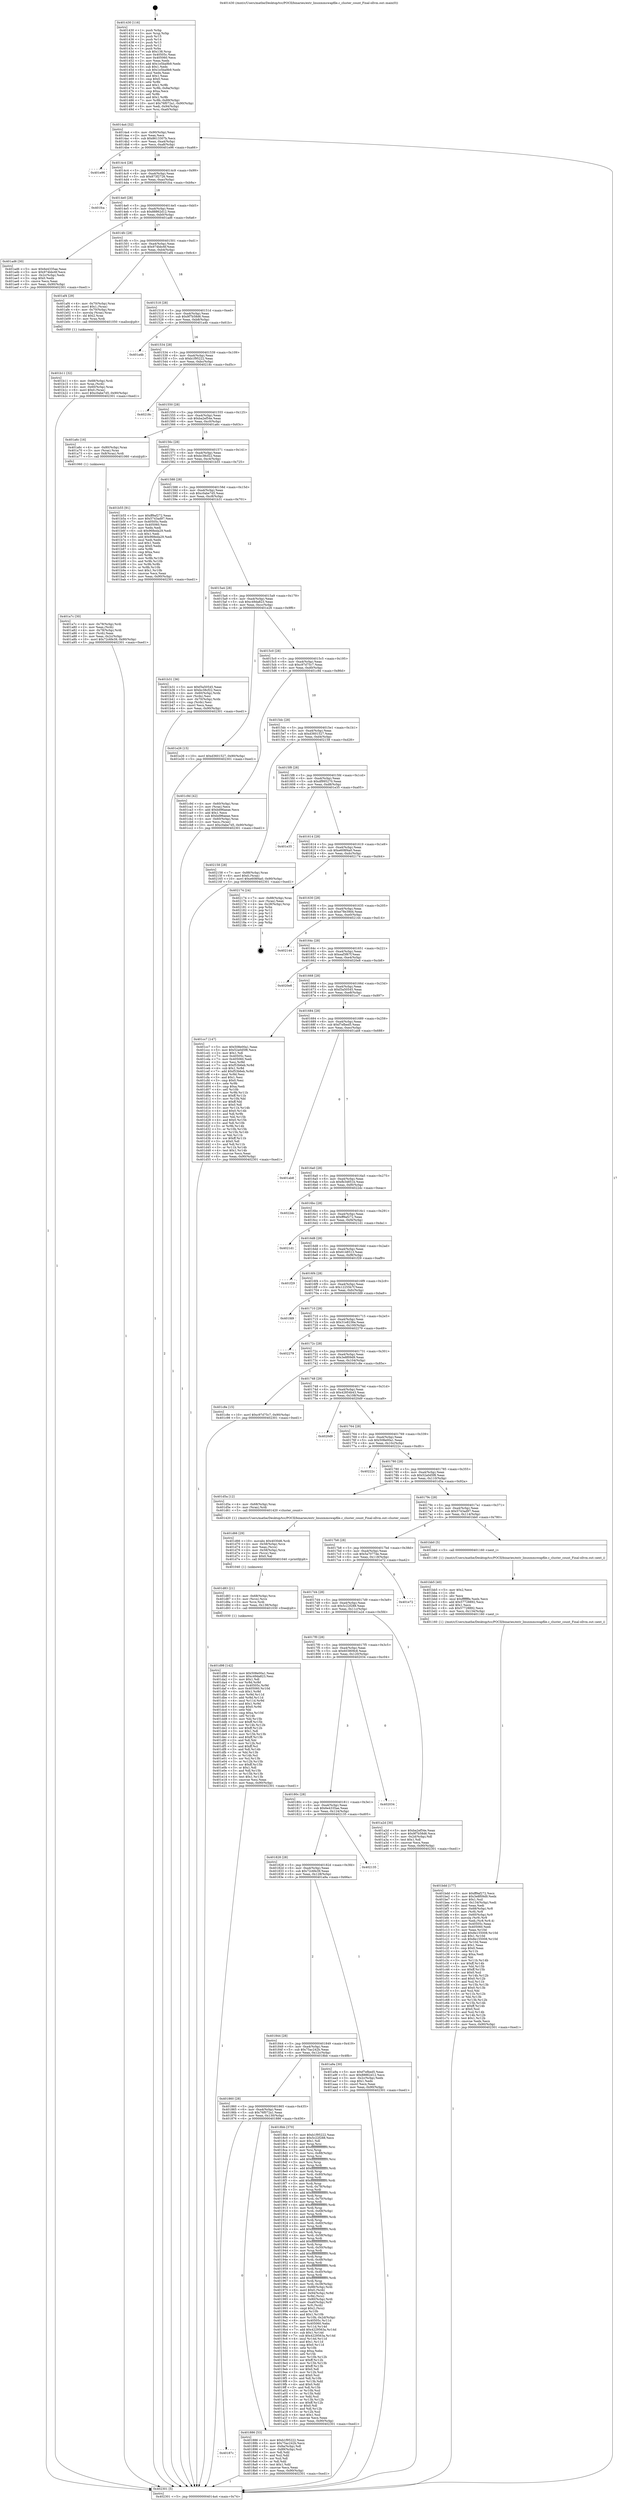 digraph "0x401430" {
  label = "0x401430 (/mnt/c/Users/mathe/Desktop/tcc/POCII/binaries/extr_linuxmmswapfile.c_cluster_count_Final-ollvm.out::main(0))"
  labelloc = "t"
  node[shape=record]

  Entry [label="",width=0.3,height=0.3,shape=circle,fillcolor=black,style=filled]
  "0x4014a4" [label="{
     0x4014a4 [32]\l
     | [instrs]\l
     &nbsp;&nbsp;0x4014a4 \<+6\>: mov -0x90(%rbp),%eax\l
     &nbsp;&nbsp;0x4014aa \<+2\>: mov %eax,%ecx\l
     &nbsp;&nbsp;0x4014ac \<+6\>: sub $0x8613307b,%ecx\l
     &nbsp;&nbsp;0x4014b2 \<+6\>: mov %eax,-0xa4(%rbp)\l
     &nbsp;&nbsp;0x4014b8 \<+6\>: mov %ecx,-0xa8(%rbp)\l
     &nbsp;&nbsp;0x4014be \<+6\>: je 0000000000401e96 \<main+0xa66\>\l
  }"]
  "0x401e96" [label="{
     0x401e96\l
  }", style=dashed]
  "0x4014c4" [label="{
     0x4014c4 [28]\l
     | [instrs]\l
     &nbsp;&nbsp;0x4014c4 \<+5\>: jmp 00000000004014c9 \<main+0x99\>\l
     &nbsp;&nbsp;0x4014c9 \<+6\>: mov -0xa4(%rbp),%eax\l
     &nbsp;&nbsp;0x4014cf \<+5\>: sub $0x873f2726,%eax\l
     &nbsp;&nbsp;0x4014d4 \<+6\>: mov %eax,-0xac(%rbp)\l
     &nbsp;&nbsp;0x4014da \<+6\>: je 0000000000401fca \<main+0xb9a\>\l
  }"]
  Exit [label="",width=0.3,height=0.3,shape=circle,fillcolor=black,style=filled,peripheries=2]
  "0x401fca" [label="{
     0x401fca\l
  }", style=dashed]
  "0x4014e0" [label="{
     0x4014e0 [28]\l
     | [instrs]\l
     &nbsp;&nbsp;0x4014e0 \<+5\>: jmp 00000000004014e5 \<main+0xb5\>\l
     &nbsp;&nbsp;0x4014e5 \<+6\>: mov -0xa4(%rbp),%eax\l
     &nbsp;&nbsp;0x4014eb \<+5\>: sub $0x88862d12,%eax\l
     &nbsp;&nbsp;0x4014f0 \<+6\>: mov %eax,-0xb0(%rbp)\l
     &nbsp;&nbsp;0x4014f6 \<+6\>: je 0000000000401ad6 \<main+0x6a6\>\l
  }"]
  "0x401d98" [label="{
     0x401d98 [142]\l
     | [instrs]\l
     &nbsp;&nbsp;0x401d98 \<+5\>: mov $0x508e00a1,%eax\l
     &nbsp;&nbsp;0x401d9d \<+5\>: mov $0xc49da823,%esi\l
     &nbsp;&nbsp;0x401da2 \<+2\>: mov $0x1,%dl\l
     &nbsp;&nbsp;0x401da4 \<+3\>: xor %r8d,%r8d\l
     &nbsp;&nbsp;0x401da7 \<+8\>: mov 0x40505c,%r9d\l
     &nbsp;&nbsp;0x401daf \<+8\>: mov 0x405060,%r10d\l
     &nbsp;&nbsp;0x401db7 \<+4\>: sub $0x1,%r8d\l
     &nbsp;&nbsp;0x401dbb \<+3\>: mov %r9d,%r11d\l
     &nbsp;&nbsp;0x401dbe \<+3\>: add %r8d,%r11d\l
     &nbsp;&nbsp;0x401dc1 \<+4\>: imul %r11d,%r9d\l
     &nbsp;&nbsp;0x401dc5 \<+4\>: and $0x1,%r9d\l
     &nbsp;&nbsp;0x401dc9 \<+4\>: cmp $0x0,%r9d\l
     &nbsp;&nbsp;0x401dcd \<+3\>: sete %bl\l
     &nbsp;&nbsp;0x401dd0 \<+4\>: cmp $0xa,%r10d\l
     &nbsp;&nbsp;0x401dd4 \<+4\>: setl %r14b\l
     &nbsp;&nbsp;0x401dd8 \<+3\>: mov %bl,%r15b\l
     &nbsp;&nbsp;0x401ddb \<+4\>: xor $0xff,%r15b\l
     &nbsp;&nbsp;0x401ddf \<+3\>: mov %r14b,%r12b\l
     &nbsp;&nbsp;0x401de2 \<+4\>: xor $0xff,%r12b\l
     &nbsp;&nbsp;0x401de6 \<+3\>: xor $0x1,%dl\l
     &nbsp;&nbsp;0x401de9 \<+3\>: mov %r15b,%r13b\l
     &nbsp;&nbsp;0x401dec \<+4\>: and $0xff,%r13b\l
     &nbsp;&nbsp;0x401df0 \<+2\>: and %dl,%bl\l
     &nbsp;&nbsp;0x401df2 \<+3\>: mov %r12b,%cl\l
     &nbsp;&nbsp;0x401df5 \<+3\>: and $0xff,%cl\l
     &nbsp;&nbsp;0x401df8 \<+3\>: and %dl,%r14b\l
     &nbsp;&nbsp;0x401dfb \<+3\>: or %bl,%r13b\l
     &nbsp;&nbsp;0x401dfe \<+3\>: or %r14b,%cl\l
     &nbsp;&nbsp;0x401e01 \<+3\>: xor %cl,%r13b\l
     &nbsp;&nbsp;0x401e04 \<+3\>: or %r12b,%r15b\l
     &nbsp;&nbsp;0x401e07 \<+4\>: xor $0xff,%r15b\l
     &nbsp;&nbsp;0x401e0b \<+3\>: or $0x1,%dl\l
     &nbsp;&nbsp;0x401e0e \<+3\>: and %dl,%r15b\l
     &nbsp;&nbsp;0x401e11 \<+3\>: or %r15b,%r13b\l
     &nbsp;&nbsp;0x401e14 \<+4\>: test $0x1,%r13b\l
     &nbsp;&nbsp;0x401e18 \<+3\>: cmovne %esi,%eax\l
     &nbsp;&nbsp;0x401e1b \<+6\>: mov %eax,-0x90(%rbp)\l
     &nbsp;&nbsp;0x401e21 \<+5\>: jmp 0000000000402301 \<main+0xed1\>\l
  }"]
  "0x401ad6" [label="{
     0x401ad6 [30]\l
     | [instrs]\l
     &nbsp;&nbsp;0x401ad6 \<+5\>: mov $0x6e4335ae,%eax\l
     &nbsp;&nbsp;0x401adb \<+5\>: mov $0x974bbc6f,%ecx\l
     &nbsp;&nbsp;0x401ae0 \<+3\>: mov -0x2c(%rbp),%edx\l
     &nbsp;&nbsp;0x401ae3 \<+3\>: cmp $0x0,%edx\l
     &nbsp;&nbsp;0x401ae6 \<+3\>: cmove %ecx,%eax\l
     &nbsp;&nbsp;0x401ae9 \<+6\>: mov %eax,-0x90(%rbp)\l
     &nbsp;&nbsp;0x401aef \<+5\>: jmp 0000000000402301 \<main+0xed1\>\l
  }"]
  "0x4014fc" [label="{
     0x4014fc [28]\l
     | [instrs]\l
     &nbsp;&nbsp;0x4014fc \<+5\>: jmp 0000000000401501 \<main+0xd1\>\l
     &nbsp;&nbsp;0x401501 \<+6\>: mov -0xa4(%rbp),%eax\l
     &nbsp;&nbsp;0x401507 \<+5\>: sub $0x974bbc6f,%eax\l
     &nbsp;&nbsp;0x40150c \<+6\>: mov %eax,-0xb4(%rbp)\l
     &nbsp;&nbsp;0x401512 \<+6\>: je 0000000000401af4 \<main+0x6c4\>\l
  }"]
  "0x401d83" [label="{
     0x401d83 [21]\l
     | [instrs]\l
     &nbsp;&nbsp;0x401d83 \<+4\>: mov -0x68(%rbp),%rcx\l
     &nbsp;&nbsp;0x401d87 \<+3\>: mov (%rcx),%rcx\l
     &nbsp;&nbsp;0x401d8a \<+3\>: mov %rcx,%rdi\l
     &nbsp;&nbsp;0x401d8d \<+6\>: mov %eax,-0x138(%rbp)\l
     &nbsp;&nbsp;0x401d93 \<+5\>: call 0000000000401030 \<free@plt\>\l
     | [calls]\l
     &nbsp;&nbsp;0x401030 \{1\} (unknown)\l
  }"]
  "0x401af4" [label="{
     0x401af4 [29]\l
     | [instrs]\l
     &nbsp;&nbsp;0x401af4 \<+4\>: mov -0x70(%rbp),%rax\l
     &nbsp;&nbsp;0x401af8 \<+6\>: movl $0x1,(%rax)\l
     &nbsp;&nbsp;0x401afe \<+4\>: mov -0x70(%rbp),%rax\l
     &nbsp;&nbsp;0x401b02 \<+3\>: movslq (%rax),%rax\l
     &nbsp;&nbsp;0x401b05 \<+4\>: shl $0x2,%rax\l
     &nbsp;&nbsp;0x401b09 \<+3\>: mov %rax,%rdi\l
     &nbsp;&nbsp;0x401b0c \<+5\>: call 0000000000401050 \<malloc@plt\>\l
     | [calls]\l
     &nbsp;&nbsp;0x401050 \{1\} (unknown)\l
  }"]
  "0x401518" [label="{
     0x401518 [28]\l
     | [instrs]\l
     &nbsp;&nbsp;0x401518 \<+5\>: jmp 000000000040151d \<main+0xed\>\l
     &nbsp;&nbsp;0x40151d \<+6\>: mov -0xa4(%rbp),%eax\l
     &nbsp;&nbsp;0x401523 \<+5\>: sub $0x9f7b58d6,%eax\l
     &nbsp;&nbsp;0x401528 \<+6\>: mov %eax,-0xb8(%rbp)\l
     &nbsp;&nbsp;0x40152e \<+6\>: je 0000000000401a4b \<main+0x61b\>\l
  }"]
  "0x401d66" [label="{
     0x401d66 [29]\l
     | [instrs]\l
     &nbsp;&nbsp;0x401d66 \<+10\>: movabs $0x4030d6,%rdi\l
     &nbsp;&nbsp;0x401d70 \<+4\>: mov -0x58(%rbp),%rcx\l
     &nbsp;&nbsp;0x401d74 \<+2\>: mov %eax,(%rcx)\l
     &nbsp;&nbsp;0x401d76 \<+4\>: mov -0x58(%rbp),%rcx\l
     &nbsp;&nbsp;0x401d7a \<+2\>: mov (%rcx),%esi\l
     &nbsp;&nbsp;0x401d7c \<+2\>: mov $0x0,%al\l
     &nbsp;&nbsp;0x401d7e \<+5\>: call 0000000000401040 \<printf@plt\>\l
     | [calls]\l
     &nbsp;&nbsp;0x401040 \{1\} (unknown)\l
  }"]
  "0x401a4b" [label="{
     0x401a4b\l
  }", style=dashed]
  "0x401534" [label="{
     0x401534 [28]\l
     | [instrs]\l
     &nbsp;&nbsp;0x401534 \<+5\>: jmp 0000000000401539 \<main+0x109\>\l
     &nbsp;&nbsp;0x401539 \<+6\>: mov -0xa4(%rbp),%eax\l
     &nbsp;&nbsp;0x40153f \<+5\>: sub $0xb1f95222,%eax\l
     &nbsp;&nbsp;0x401544 \<+6\>: mov %eax,-0xbc(%rbp)\l
     &nbsp;&nbsp;0x40154a \<+6\>: je 000000000040218c \<main+0xd5c\>\l
  }"]
  "0x401bdd" [label="{
     0x401bdd [177]\l
     | [instrs]\l
     &nbsp;&nbsp;0x401bdd \<+5\>: mov $0xff9af272,%ecx\l
     &nbsp;&nbsp;0x401be2 \<+5\>: mov $0x3e8f09d9,%edx\l
     &nbsp;&nbsp;0x401be7 \<+3\>: mov $0x1,%sil\l
     &nbsp;&nbsp;0x401bea \<+6\>: mov -0x134(%rbp),%edi\l
     &nbsp;&nbsp;0x401bf0 \<+3\>: imul %eax,%edi\l
     &nbsp;&nbsp;0x401bf3 \<+4\>: mov -0x68(%rbp),%r8\l
     &nbsp;&nbsp;0x401bf7 \<+3\>: mov (%r8),%r8\l
     &nbsp;&nbsp;0x401bfa \<+4\>: mov -0x60(%rbp),%r9\l
     &nbsp;&nbsp;0x401bfe \<+3\>: movslq (%r9),%r9\l
     &nbsp;&nbsp;0x401c01 \<+4\>: mov %edi,(%r8,%r9,4)\l
     &nbsp;&nbsp;0x401c05 \<+7\>: mov 0x40505c,%eax\l
     &nbsp;&nbsp;0x401c0c \<+7\>: mov 0x405060,%edi\l
     &nbsp;&nbsp;0x401c13 \<+3\>: mov %eax,%r10d\l
     &nbsp;&nbsp;0x401c16 \<+7\>: add $0x8e155008,%r10d\l
     &nbsp;&nbsp;0x401c1d \<+4\>: sub $0x1,%r10d\l
     &nbsp;&nbsp;0x401c21 \<+7\>: sub $0x8e155008,%r10d\l
     &nbsp;&nbsp;0x401c28 \<+4\>: imul %r10d,%eax\l
     &nbsp;&nbsp;0x401c2c \<+3\>: and $0x1,%eax\l
     &nbsp;&nbsp;0x401c2f \<+3\>: cmp $0x0,%eax\l
     &nbsp;&nbsp;0x401c32 \<+4\>: sete %r11b\l
     &nbsp;&nbsp;0x401c36 \<+3\>: cmp $0xa,%edi\l
     &nbsp;&nbsp;0x401c39 \<+3\>: setl %bl\l
     &nbsp;&nbsp;0x401c3c \<+3\>: mov %r11b,%r14b\l
     &nbsp;&nbsp;0x401c3f \<+4\>: xor $0xff,%r14b\l
     &nbsp;&nbsp;0x401c43 \<+3\>: mov %bl,%r15b\l
     &nbsp;&nbsp;0x401c46 \<+4\>: xor $0xff,%r15b\l
     &nbsp;&nbsp;0x401c4a \<+4\>: xor $0x0,%sil\l
     &nbsp;&nbsp;0x401c4e \<+3\>: mov %r14b,%r12b\l
     &nbsp;&nbsp;0x401c51 \<+4\>: and $0x0,%r12b\l
     &nbsp;&nbsp;0x401c55 \<+3\>: and %sil,%r11b\l
     &nbsp;&nbsp;0x401c58 \<+3\>: mov %r15b,%r13b\l
     &nbsp;&nbsp;0x401c5b \<+4\>: and $0x0,%r13b\l
     &nbsp;&nbsp;0x401c5f \<+3\>: and %sil,%bl\l
     &nbsp;&nbsp;0x401c62 \<+3\>: or %r11b,%r12b\l
     &nbsp;&nbsp;0x401c65 \<+3\>: or %bl,%r13b\l
     &nbsp;&nbsp;0x401c68 \<+3\>: xor %r13b,%r12b\l
     &nbsp;&nbsp;0x401c6b \<+3\>: or %r15b,%r14b\l
     &nbsp;&nbsp;0x401c6e \<+4\>: xor $0xff,%r14b\l
     &nbsp;&nbsp;0x401c72 \<+4\>: or $0x0,%sil\l
     &nbsp;&nbsp;0x401c76 \<+3\>: and %sil,%r14b\l
     &nbsp;&nbsp;0x401c79 \<+3\>: or %r14b,%r12b\l
     &nbsp;&nbsp;0x401c7c \<+4\>: test $0x1,%r12b\l
     &nbsp;&nbsp;0x401c80 \<+3\>: cmovne %edx,%ecx\l
     &nbsp;&nbsp;0x401c83 \<+6\>: mov %ecx,-0x90(%rbp)\l
     &nbsp;&nbsp;0x401c89 \<+5\>: jmp 0000000000402301 \<main+0xed1\>\l
  }"]
  "0x40218c" [label="{
     0x40218c\l
  }", style=dashed]
  "0x401550" [label="{
     0x401550 [28]\l
     | [instrs]\l
     &nbsp;&nbsp;0x401550 \<+5\>: jmp 0000000000401555 \<main+0x125\>\l
     &nbsp;&nbsp;0x401555 \<+6\>: mov -0xa4(%rbp),%eax\l
     &nbsp;&nbsp;0x40155b \<+5\>: sub $0xba2ef54e,%eax\l
     &nbsp;&nbsp;0x401560 \<+6\>: mov %eax,-0xc0(%rbp)\l
     &nbsp;&nbsp;0x401566 \<+6\>: je 0000000000401a6c \<main+0x63c\>\l
  }"]
  "0x401bb5" [label="{
     0x401bb5 [40]\l
     | [instrs]\l
     &nbsp;&nbsp;0x401bb5 \<+5\>: mov $0x2,%ecx\l
     &nbsp;&nbsp;0x401bba \<+1\>: cltd\l
     &nbsp;&nbsp;0x401bbb \<+2\>: idiv %ecx\l
     &nbsp;&nbsp;0x401bbd \<+6\>: imul $0xfffffffe,%edx,%ecx\l
     &nbsp;&nbsp;0x401bc3 \<+6\>: add $0x57728892,%ecx\l
     &nbsp;&nbsp;0x401bc9 \<+3\>: add $0x1,%ecx\l
     &nbsp;&nbsp;0x401bcc \<+6\>: sub $0x57728892,%ecx\l
     &nbsp;&nbsp;0x401bd2 \<+6\>: mov %ecx,-0x134(%rbp)\l
     &nbsp;&nbsp;0x401bd8 \<+5\>: call 0000000000401160 \<next_i\>\l
     | [calls]\l
     &nbsp;&nbsp;0x401160 \{1\} (/mnt/c/Users/mathe/Desktop/tcc/POCII/binaries/extr_linuxmmswapfile.c_cluster_count_Final-ollvm.out::next_i)\l
  }"]
  "0x401a6c" [label="{
     0x401a6c [16]\l
     | [instrs]\l
     &nbsp;&nbsp;0x401a6c \<+4\>: mov -0x80(%rbp),%rax\l
     &nbsp;&nbsp;0x401a70 \<+3\>: mov (%rax),%rax\l
     &nbsp;&nbsp;0x401a73 \<+4\>: mov 0x8(%rax),%rdi\l
     &nbsp;&nbsp;0x401a77 \<+5\>: call 0000000000401060 \<atoi@plt\>\l
     | [calls]\l
     &nbsp;&nbsp;0x401060 \{1\} (unknown)\l
  }"]
  "0x40156c" [label="{
     0x40156c [28]\l
     | [instrs]\l
     &nbsp;&nbsp;0x40156c \<+5\>: jmp 0000000000401571 \<main+0x141\>\l
     &nbsp;&nbsp;0x401571 \<+6\>: mov -0xa4(%rbp),%eax\l
     &nbsp;&nbsp;0x401577 \<+5\>: sub $0xbc38cf22,%eax\l
     &nbsp;&nbsp;0x40157c \<+6\>: mov %eax,-0xc4(%rbp)\l
     &nbsp;&nbsp;0x401582 \<+6\>: je 0000000000401b55 \<main+0x725\>\l
  }"]
  "0x401b11" [label="{
     0x401b11 [32]\l
     | [instrs]\l
     &nbsp;&nbsp;0x401b11 \<+4\>: mov -0x68(%rbp),%rdi\l
     &nbsp;&nbsp;0x401b15 \<+3\>: mov %rax,(%rdi)\l
     &nbsp;&nbsp;0x401b18 \<+4\>: mov -0x60(%rbp),%rax\l
     &nbsp;&nbsp;0x401b1c \<+6\>: movl $0x0,(%rax)\l
     &nbsp;&nbsp;0x401b22 \<+10\>: movl $0xc0abe7d5,-0x90(%rbp)\l
     &nbsp;&nbsp;0x401b2c \<+5\>: jmp 0000000000402301 \<main+0xed1\>\l
  }"]
  "0x401b55" [label="{
     0x401b55 [91]\l
     | [instrs]\l
     &nbsp;&nbsp;0x401b55 \<+5\>: mov $0xff9af272,%eax\l
     &nbsp;&nbsp;0x401b5a \<+5\>: mov $0x5743ad97,%ecx\l
     &nbsp;&nbsp;0x401b5f \<+7\>: mov 0x40505c,%edx\l
     &nbsp;&nbsp;0x401b66 \<+7\>: mov 0x405060,%esi\l
     &nbsp;&nbsp;0x401b6d \<+2\>: mov %edx,%edi\l
     &nbsp;&nbsp;0x401b6f \<+6\>: sub $0x968eda29,%edi\l
     &nbsp;&nbsp;0x401b75 \<+3\>: sub $0x1,%edi\l
     &nbsp;&nbsp;0x401b78 \<+6\>: add $0x968eda29,%edi\l
     &nbsp;&nbsp;0x401b7e \<+3\>: imul %edi,%edx\l
     &nbsp;&nbsp;0x401b81 \<+3\>: and $0x1,%edx\l
     &nbsp;&nbsp;0x401b84 \<+3\>: cmp $0x0,%edx\l
     &nbsp;&nbsp;0x401b87 \<+4\>: sete %r8b\l
     &nbsp;&nbsp;0x401b8b \<+3\>: cmp $0xa,%esi\l
     &nbsp;&nbsp;0x401b8e \<+4\>: setl %r9b\l
     &nbsp;&nbsp;0x401b92 \<+3\>: mov %r8b,%r10b\l
     &nbsp;&nbsp;0x401b95 \<+3\>: and %r9b,%r10b\l
     &nbsp;&nbsp;0x401b98 \<+3\>: xor %r9b,%r8b\l
     &nbsp;&nbsp;0x401b9b \<+3\>: or %r8b,%r10b\l
     &nbsp;&nbsp;0x401b9e \<+4\>: test $0x1,%r10b\l
     &nbsp;&nbsp;0x401ba2 \<+3\>: cmovne %ecx,%eax\l
     &nbsp;&nbsp;0x401ba5 \<+6\>: mov %eax,-0x90(%rbp)\l
     &nbsp;&nbsp;0x401bab \<+5\>: jmp 0000000000402301 \<main+0xed1\>\l
  }"]
  "0x401588" [label="{
     0x401588 [28]\l
     | [instrs]\l
     &nbsp;&nbsp;0x401588 \<+5\>: jmp 000000000040158d \<main+0x15d\>\l
     &nbsp;&nbsp;0x40158d \<+6\>: mov -0xa4(%rbp),%eax\l
     &nbsp;&nbsp;0x401593 \<+5\>: sub $0xc0abe7d5,%eax\l
     &nbsp;&nbsp;0x401598 \<+6\>: mov %eax,-0xc8(%rbp)\l
     &nbsp;&nbsp;0x40159e \<+6\>: je 0000000000401b31 \<main+0x701\>\l
  }"]
  "0x401a7c" [label="{
     0x401a7c [30]\l
     | [instrs]\l
     &nbsp;&nbsp;0x401a7c \<+4\>: mov -0x78(%rbp),%rdi\l
     &nbsp;&nbsp;0x401a80 \<+2\>: mov %eax,(%rdi)\l
     &nbsp;&nbsp;0x401a82 \<+4\>: mov -0x78(%rbp),%rdi\l
     &nbsp;&nbsp;0x401a86 \<+2\>: mov (%rdi),%eax\l
     &nbsp;&nbsp;0x401a88 \<+3\>: mov %eax,-0x2c(%rbp)\l
     &nbsp;&nbsp;0x401a8b \<+10\>: movl $0x72c6fe39,-0x90(%rbp)\l
     &nbsp;&nbsp;0x401a95 \<+5\>: jmp 0000000000402301 \<main+0xed1\>\l
  }"]
  "0x401b31" [label="{
     0x401b31 [36]\l
     | [instrs]\l
     &nbsp;&nbsp;0x401b31 \<+5\>: mov $0xf3a50545,%eax\l
     &nbsp;&nbsp;0x401b36 \<+5\>: mov $0xbc38cf22,%ecx\l
     &nbsp;&nbsp;0x401b3b \<+4\>: mov -0x60(%rbp),%rdx\l
     &nbsp;&nbsp;0x401b3f \<+2\>: mov (%rdx),%esi\l
     &nbsp;&nbsp;0x401b41 \<+4\>: mov -0x70(%rbp),%rdx\l
     &nbsp;&nbsp;0x401b45 \<+2\>: cmp (%rdx),%esi\l
     &nbsp;&nbsp;0x401b47 \<+3\>: cmovl %ecx,%eax\l
     &nbsp;&nbsp;0x401b4a \<+6\>: mov %eax,-0x90(%rbp)\l
     &nbsp;&nbsp;0x401b50 \<+5\>: jmp 0000000000402301 \<main+0xed1\>\l
  }"]
  "0x4015a4" [label="{
     0x4015a4 [28]\l
     | [instrs]\l
     &nbsp;&nbsp;0x4015a4 \<+5\>: jmp 00000000004015a9 \<main+0x179\>\l
     &nbsp;&nbsp;0x4015a9 \<+6\>: mov -0xa4(%rbp),%eax\l
     &nbsp;&nbsp;0x4015af \<+5\>: sub $0xc49da823,%eax\l
     &nbsp;&nbsp;0x4015b4 \<+6\>: mov %eax,-0xcc(%rbp)\l
     &nbsp;&nbsp;0x4015ba \<+6\>: je 0000000000401e26 \<main+0x9f6\>\l
  }"]
  "0x401430" [label="{
     0x401430 [116]\l
     | [instrs]\l
     &nbsp;&nbsp;0x401430 \<+1\>: push %rbp\l
     &nbsp;&nbsp;0x401431 \<+3\>: mov %rsp,%rbp\l
     &nbsp;&nbsp;0x401434 \<+2\>: push %r15\l
     &nbsp;&nbsp;0x401436 \<+2\>: push %r14\l
     &nbsp;&nbsp;0x401438 \<+2\>: push %r13\l
     &nbsp;&nbsp;0x40143a \<+2\>: push %r12\l
     &nbsp;&nbsp;0x40143c \<+1\>: push %rbx\l
     &nbsp;&nbsp;0x40143d \<+7\>: sub $0x138,%rsp\l
     &nbsp;&nbsp;0x401444 \<+7\>: mov 0x40505c,%eax\l
     &nbsp;&nbsp;0x40144b \<+7\>: mov 0x405060,%ecx\l
     &nbsp;&nbsp;0x401452 \<+2\>: mov %eax,%edx\l
     &nbsp;&nbsp;0x401454 \<+6\>: add $0x1e5ba9b9,%edx\l
     &nbsp;&nbsp;0x40145a \<+3\>: sub $0x1,%edx\l
     &nbsp;&nbsp;0x40145d \<+6\>: sub $0x1e5ba9b9,%edx\l
     &nbsp;&nbsp;0x401463 \<+3\>: imul %edx,%eax\l
     &nbsp;&nbsp;0x401466 \<+3\>: and $0x1,%eax\l
     &nbsp;&nbsp;0x401469 \<+3\>: cmp $0x0,%eax\l
     &nbsp;&nbsp;0x40146c \<+4\>: sete %r8b\l
     &nbsp;&nbsp;0x401470 \<+4\>: and $0x1,%r8b\l
     &nbsp;&nbsp;0x401474 \<+7\>: mov %r8b,-0x8a(%rbp)\l
     &nbsp;&nbsp;0x40147b \<+3\>: cmp $0xa,%ecx\l
     &nbsp;&nbsp;0x40147e \<+4\>: setl %r8b\l
     &nbsp;&nbsp;0x401482 \<+4\>: and $0x1,%r8b\l
     &nbsp;&nbsp;0x401486 \<+7\>: mov %r8b,-0x89(%rbp)\l
     &nbsp;&nbsp;0x40148d \<+10\>: movl $0x76f072a1,-0x90(%rbp)\l
     &nbsp;&nbsp;0x401497 \<+6\>: mov %edi,-0x94(%rbp)\l
     &nbsp;&nbsp;0x40149d \<+7\>: mov %rsi,-0xa0(%rbp)\l
  }"]
  "0x401e26" [label="{
     0x401e26 [15]\l
     | [instrs]\l
     &nbsp;&nbsp;0x401e26 \<+10\>: movl $0xd3601527,-0x90(%rbp)\l
     &nbsp;&nbsp;0x401e30 \<+5\>: jmp 0000000000402301 \<main+0xed1\>\l
  }"]
  "0x4015c0" [label="{
     0x4015c0 [28]\l
     | [instrs]\l
     &nbsp;&nbsp;0x4015c0 \<+5\>: jmp 00000000004015c5 \<main+0x195\>\l
     &nbsp;&nbsp;0x4015c5 \<+6\>: mov -0xa4(%rbp),%eax\l
     &nbsp;&nbsp;0x4015cb \<+5\>: sub $0xc97d75c7,%eax\l
     &nbsp;&nbsp;0x4015d0 \<+6\>: mov %eax,-0xd0(%rbp)\l
     &nbsp;&nbsp;0x4015d6 \<+6\>: je 0000000000401c9d \<main+0x86d\>\l
  }"]
  "0x402301" [label="{
     0x402301 [5]\l
     | [instrs]\l
     &nbsp;&nbsp;0x402301 \<+5\>: jmp 00000000004014a4 \<main+0x74\>\l
  }"]
  "0x401c9d" [label="{
     0x401c9d [42]\l
     | [instrs]\l
     &nbsp;&nbsp;0x401c9d \<+4\>: mov -0x60(%rbp),%rax\l
     &nbsp;&nbsp;0x401ca1 \<+2\>: mov (%rax),%ecx\l
     &nbsp;&nbsp;0x401ca3 \<+6\>: add $0xbd96aeae,%ecx\l
     &nbsp;&nbsp;0x401ca9 \<+3\>: add $0x1,%ecx\l
     &nbsp;&nbsp;0x401cac \<+6\>: sub $0xbd96aeae,%ecx\l
     &nbsp;&nbsp;0x401cb2 \<+4\>: mov -0x60(%rbp),%rax\l
     &nbsp;&nbsp;0x401cb6 \<+2\>: mov %ecx,(%rax)\l
     &nbsp;&nbsp;0x401cb8 \<+10\>: movl $0xc0abe7d5,-0x90(%rbp)\l
     &nbsp;&nbsp;0x401cc2 \<+5\>: jmp 0000000000402301 \<main+0xed1\>\l
  }"]
  "0x4015dc" [label="{
     0x4015dc [28]\l
     | [instrs]\l
     &nbsp;&nbsp;0x4015dc \<+5\>: jmp 00000000004015e1 \<main+0x1b1\>\l
     &nbsp;&nbsp;0x4015e1 \<+6\>: mov -0xa4(%rbp),%eax\l
     &nbsp;&nbsp;0x4015e7 \<+5\>: sub $0xd3601527,%eax\l
     &nbsp;&nbsp;0x4015ec \<+6\>: mov %eax,-0xd4(%rbp)\l
     &nbsp;&nbsp;0x4015f2 \<+6\>: je 0000000000402158 \<main+0xd28\>\l
  }"]
  "0x40187c" [label="{
     0x40187c\l
  }", style=dashed]
  "0x402158" [label="{
     0x402158 [28]\l
     | [instrs]\l
     &nbsp;&nbsp;0x402158 \<+7\>: mov -0x88(%rbp),%rax\l
     &nbsp;&nbsp;0x40215f \<+6\>: movl $0x0,(%rax)\l
     &nbsp;&nbsp;0x402165 \<+10\>: movl $0xe608f4a0,-0x90(%rbp)\l
     &nbsp;&nbsp;0x40216f \<+5\>: jmp 0000000000402301 \<main+0xed1\>\l
  }"]
  "0x4015f8" [label="{
     0x4015f8 [28]\l
     | [instrs]\l
     &nbsp;&nbsp;0x4015f8 \<+5\>: jmp 00000000004015fd \<main+0x1cd\>\l
     &nbsp;&nbsp;0x4015fd \<+6\>: mov -0xa4(%rbp),%eax\l
     &nbsp;&nbsp;0x401603 \<+5\>: sub $0xdf995270,%eax\l
     &nbsp;&nbsp;0x401608 \<+6\>: mov %eax,-0xd8(%rbp)\l
     &nbsp;&nbsp;0x40160e \<+6\>: je 0000000000401e35 \<main+0xa05\>\l
  }"]
  "0x401886" [label="{
     0x401886 [53]\l
     | [instrs]\l
     &nbsp;&nbsp;0x401886 \<+5\>: mov $0xb1f95222,%eax\l
     &nbsp;&nbsp;0x40188b \<+5\>: mov $0x75ac242b,%ecx\l
     &nbsp;&nbsp;0x401890 \<+6\>: mov -0x8a(%rbp),%dl\l
     &nbsp;&nbsp;0x401896 \<+7\>: mov -0x89(%rbp),%sil\l
     &nbsp;&nbsp;0x40189d \<+3\>: mov %dl,%dil\l
     &nbsp;&nbsp;0x4018a0 \<+3\>: and %sil,%dil\l
     &nbsp;&nbsp;0x4018a3 \<+3\>: xor %sil,%dl\l
     &nbsp;&nbsp;0x4018a6 \<+3\>: or %dl,%dil\l
     &nbsp;&nbsp;0x4018a9 \<+4\>: test $0x1,%dil\l
     &nbsp;&nbsp;0x4018ad \<+3\>: cmovne %ecx,%eax\l
     &nbsp;&nbsp;0x4018b0 \<+6\>: mov %eax,-0x90(%rbp)\l
     &nbsp;&nbsp;0x4018b6 \<+5\>: jmp 0000000000402301 \<main+0xed1\>\l
  }"]
  "0x401e35" [label="{
     0x401e35\l
  }", style=dashed]
  "0x401614" [label="{
     0x401614 [28]\l
     | [instrs]\l
     &nbsp;&nbsp;0x401614 \<+5\>: jmp 0000000000401619 \<main+0x1e9\>\l
     &nbsp;&nbsp;0x401619 \<+6\>: mov -0xa4(%rbp),%eax\l
     &nbsp;&nbsp;0x40161f \<+5\>: sub $0xe608f4a0,%eax\l
     &nbsp;&nbsp;0x401624 \<+6\>: mov %eax,-0xdc(%rbp)\l
     &nbsp;&nbsp;0x40162a \<+6\>: je 0000000000402174 \<main+0xd44\>\l
  }"]
  "0x401860" [label="{
     0x401860 [28]\l
     | [instrs]\l
     &nbsp;&nbsp;0x401860 \<+5\>: jmp 0000000000401865 \<main+0x435\>\l
     &nbsp;&nbsp;0x401865 \<+6\>: mov -0xa4(%rbp),%eax\l
     &nbsp;&nbsp;0x40186b \<+5\>: sub $0x76f072a1,%eax\l
     &nbsp;&nbsp;0x401870 \<+6\>: mov %eax,-0x130(%rbp)\l
     &nbsp;&nbsp;0x401876 \<+6\>: je 0000000000401886 \<main+0x456\>\l
  }"]
  "0x402174" [label="{
     0x402174 [24]\l
     | [instrs]\l
     &nbsp;&nbsp;0x402174 \<+7\>: mov -0x88(%rbp),%rax\l
     &nbsp;&nbsp;0x40217b \<+2\>: mov (%rax),%eax\l
     &nbsp;&nbsp;0x40217d \<+4\>: lea -0x28(%rbp),%rsp\l
     &nbsp;&nbsp;0x402181 \<+1\>: pop %rbx\l
     &nbsp;&nbsp;0x402182 \<+2\>: pop %r12\l
     &nbsp;&nbsp;0x402184 \<+2\>: pop %r13\l
     &nbsp;&nbsp;0x402186 \<+2\>: pop %r14\l
     &nbsp;&nbsp;0x402188 \<+2\>: pop %r15\l
     &nbsp;&nbsp;0x40218a \<+1\>: pop %rbp\l
     &nbsp;&nbsp;0x40218b \<+1\>: ret\l
  }"]
  "0x401630" [label="{
     0x401630 [28]\l
     | [instrs]\l
     &nbsp;&nbsp;0x401630 \<+5\>: jmp 0000000000401635 \<main+0x205\>\l
     &nbsp;&nbsp;0x401635 \<+6\>: mov -0xa4(%rbp),%eax\l
     &nbsp;&nbsp;0x40163b \<+5\>: sub $0xe78e39d4,%eax\l
     &nbsp;&nbsp;0x401640 \<+6\>: mov %eax,-0xe0(%rbp)\l
     &nbsp;&nbsp;0x401646 \<+6\>: je 0000000000402144 \<main+0xd14\>\l
  }"]
  "0x4018bb" [label="{
     0x4018bb [370]\l
     | [instrs]\l
     &nbsp;&nbsp;0x4018bb \<+5\>: mov $0xb1f95222,%eax\l
     &nbsp;&nbsp;0x4018c0 \<+5\>: mov $0x5c22f288,%ecx\l
     &nbsp;&nbsp;0x4018c5 \<+2\>: mov $0x1,%dl\l
     &nbsp;&nbsp;0x4018c7 \<+3\>: mov %rsp,%rsi\l
     &nbsp;&nbsp;0x4018ca \<+4\>: add $0xfffffffffffffff0,%rsi\l
     &nbsp;&nbsp;0x4018ce \<+3\>: mov %rsi,%rsp\l
     &nbsp;&nbsp;0x4018d1 \<+7\>: mov %rsi,-0x88(%rbp)\l
     &nbsp;&nbsp;0x4018d8 \<+3\>: mov %rsp,%rsi\l
     &nbsp;&nbsp;0x4018db \<+4\>: add $0xfffffffffffffff0,%rsi\l
     &nbsp;&nbsp;0x4018df \<+3\>: mov %rsi,%rsp\l
     &nbsp;&nbsp;0x4018e2 \<+3\>: mov %rsp,%rdi\l
     &nbsp;&nbsp;0x4018e5 \<+4\>: add $0xfffffffffffffff0,%rdi\l
     &nbsp;&nbsp;0x4018e9 \<+3\>: mov %rdi,%rsp\l
     &nbsp;&nbsp;0x4018ec \<+4\>: mov %rdi,-0x80(%rbp)\l
     &nbsp;&nbsp;0x4018f0 \<+3\>: mov %rsp,%rdi\l
     &nbsp;&nbsp;0x4018f3 \<+4\>: add $0xfffffffffffffff0,%rdi\l
     &nbsp;&nbsp;0x4018f7 \<+3\>: mov %rdi,%rsp\l
     &nbsp;&nbsp;0x4018fa \<+4\>: mov %rdi,-0x78(%rbp)\l
     &nbsp;&nbsp;0x4018fe \<+3\>: mov %rsp,%rdi\l
     &nbsp;&nbsp;0x401901 \<+4\>: add $0xfffffffffffffff0,%rdi\l
     &nbsp;&nbsp;0x401905 \<+3\>: mov %rdi,%rsp\l
     &nbsp;&nbsp;0x401908 \<+4\>: mov %rdi,-0x70(%rbp)\l
     &nbsp;&nbsp;0x40190c \<+3\>: mov %rsp,%rdi\l
     &nbsp;&nbsp;0x40190f \<+4\>: add $0xfffffffffffffff0,%rdi\l
     &nbsp;&nbsp;0x401913 \<+3\>: mov %rdi,%rsp\l
     &nbsp;&nbsp;0x401916 \<+4\>: mov %rdi,-0x68(%rbp)\l
     &nbsp;&nbsp;0x40191a \<+3\>: mov %rsp,%rdi\l
     &nbsp;&nbsp;0x40191d \<+4\>: add $0xfffffffffffffff0,%rdi\l
     &nbsp;&nbsp;0x401921 \<+3\>: mov %rdi,%rsp\l
     &nbsp;&nbsp;0x401924 \<+4\>: mov %rdi,-0x60(%rbp)\l
     &nbsp;&nbsp;0x401928 \<+3\>: mov %rsp,%rdi\l
     &nbsp;&nbsp;0x40192b \<+4\>: add $0xfffffffffffffff0,%rdi\l
     &nbsp;&nbsp;0x40192f \<+3\>: mov %rdi,%rsp\l
     &nbsp;&nbsp;0x401932 \<+4\>: mov %rdi,-0x58(%rbp)\l
     &nbsp;&nbsp;0x401936 \<+3\>: mov %rsp,%rdi\l
     &nbsp;&nbsp;0x401939 \<+4\>: add $0xfffffffffffffff0,%rdi\l
     &nbsp;&nbsp;0x40193d \<+3\>: mov %rdi,%rsp\l
     &nbsp;&nbsp;0x401940 \<+4\>: mov %rdi,-0x50(%rbp)\l
     &nbsp;&nbsp;0x401944 \<+3\>: mov %rsp,%rdi\l
     &nbsp;&nbsp;0x401947 \<+4\>: add $0xfffffffffffffff0,%rdi\l
     &nbsp;&nbsp;0x40194b \<+3\>: mov %rdi,%rsp\l
     &nbsp;&nbsp;0x40194e \<+4\>: mov %rdi,-0x48(%rbp)\l
     &nbsp;&nbsp;0x401952 \<+3\>: mov %rsp,%rdi\l
     &nbsp;&nbsp;0x401955 \<+4\>: add $0xfffffffffffffff0,%rdi\l
     &nbsp;&nbsp;0x401959 \<+3\>: mov %rdi,%rsp\l
     &nbsp;&nbsp;0x40195c \<+4\>: mov %rdi,-0x40(%rbp)\l
     &nbsp;&nbsp;0x401960 \<+3\>: mov %rsp,%rdi\l
     &nbsp;&nbsp;0x401963 \<+4\>: add $0xfffffffffffffff0,%rdi\l
     &nbsp;&nbsp;0x401967 \<+3\>: mov %rdi,%rsp\l
     &nbsp;&nbsp;0x40196a \<+4\>: mov %rdi,-0x38(%rbp)\l
     &nbsp;&nbsp;0x40196e \<+7\>: mov -0x88(%rbp),%rdi\l
     &nbsp;&nbsp;0x401975 \<+6\>: movl $0x0,(%rdi)\l
     &nbsp;&nbsp;0x40197b \<+7\>: mov -0x94(%rbp),%r8d\l
     &nbsp;&nbsp;0x401982 \<+3\>: mov %r8d,(%rsi)\l
     &nbsp;&nbsp;0x401985 \<+4\>: mov -0x80(%rbp),%rdi\l
     &nbsp;&nbsp;0x401989 \<+7\>: mov -0xa0(%rbp),%r9\l
     &nbsp;&nbsp;0x401990 \<+3\>: mov %r9,(%rdi)\l
     &nbsp;&nbsp;0x401993 \<+3\>: cmpl $0x2,(%rsi)\l
     &nbsp;&nbsp;0x401996 \<+4\>: setne %r10b\l
     &nbsp;&nbsp;0x40199a \<+4\>: and $0x1,%r10b\l
     &nbsp;&nbsp;0x40199e \<+4\>: mov %r10b,-0x2d(%rbp)\l
     &nbsp;&nbsp;0x4019a2 \<+8\>: mov 0x40505c,%r11d\l
     &nbsp;&nbsp;0x4019aa \<+7\>: mov 0x405060,%ebx\l
     &nbsp;&nbsp;0x4019b1 \<+3\>: mov %r11d,%r14d\l
     &nbsp;&nbsp;0x4019b4 \<+7\>: add $0x4229563a,%r14d\l
     &nbsp;&nbsp;0x4019bb \<+4\>: sub $0x1,%r14d\l
     &nbsp;&nbsp;0x4019bf \<+7\>: sub $0x4229563a,%r14d\l
     &nbsp;&nbsp;0x4019c6 \<+4\>: imul %r14d,%r11d\l
     &nbsp;&nbsp;0x4019ca \<+4\>: and $0x1,%r11d\l
     &nbsp;&nbsp;0x4019ce \<+4\>: cmp $0x0,%r11d\l
     &nbsp;&nbsp;0x4019d2 \<+4\>: sete %r10b\l
     &nbsp;&nbsp;0x4019d6 \<+3\>: cmp $0xa,%ebx\l
     &nbsp;&nbsp;0x4019d9 \<+4\>: setl %r15b\l
     &nbsp;&nbsp;0x4019dd \<+3\>: mov %r10b,%r12b\l
     &nbsp;&nbsp;0x4019e0 \<+4\>: xor $0xff,%r12b\l
     &nbsp;&nbsp;0x4019e4 \<+3\>: mov %r15b,%r13b\l
     &nbsp;&nbsp;0x4019e7 \<+4\>: xor $0xff,%r13b\l
     &nbsp;&nbsp;0x4019eb \<+3\>: xor $0x0,%dl\l
     &nbsp;&nbsp;0x4019ee \<+3\>: mov %r12b,%sil\l
     &nbsp;&nbsp;0x4019f1 \<+4\>: and $0x0,%sil\l
     &nbsp;&nbsp;0x4019f5 \<+3\>: and %dl,%r10b\l
     &nbsp;&nbsp;0x4019f8 \<+3\>: mov %r13b,%dil\l
     &nbsp;&nbsp;0x4019fb \<+4\>: and $0x0,%dil\l
     &nbsp;&nbsp;0x4019ff \<+3\>: and %dl,%r15b\l
     &nbsp;&nbsp;0x401a02 \<+3\>: or %r10b,%sil\l
     &nbsp;&nbsp;0x401a05 \<+3\>: or %r15b,%dil\l
     &nbsp;&nbsp;0x401a08 \<+3\>: xor %dil,%sil\l
     &nbsp;&nbsp;0x401a0b \<+3\>: or %r13b,%r12b\l
     &nbsp;&nbsp;0x401a0e \<+4\>: xor $0xff,%r12b\l
     &nbsp;&nbsp;0x401a12 \<+3\>: or $0x0,%dl\l
     &nbsp;&nbsp;0x401a15 \<+3\>: and %dl,%r12b\l
     &nbsp;&nbsp;0x401a18 \<+3\>: or %r12b,%sil\l
     &nbsp;&nbsp;0x401a1b \<+4\>: test $0x1,%sil\l
     &nbsp;&nbsp;0x401a1f \<+3\>: cmovne %ecx,%eax\l
     &nbsp;&nbsp;0x401a22 \<+6\>: mov %eax,-0x90(%rbp)\l
     &nbsp;&nbsp;0x401a28 \<+5\>: jmp 0000000000402301 \<main+0xed1\>\l
  }"]
  "0x402144" [label="{
     0x402144\l
  }", style=dashed]
  "0x40164c" [label="{
     0x40164c [28]\l
     | [instrs]\l
     &nbsp;&nbsp;0x40164c \<+5\>: jmp 0000000000401651 \<main+0x221\>\l
     &nbsp;&nbsp;0x401651 \<+6\>: mov -0xa4(%rbp),%eax\l
     &nbsp;&nbsp;0x401657 \<+5\>: sub $0xeaf3f67f,%eax\l
     &nbsp;&nbsp;0x40165c \<+6\>: mov %eax,-0xe4(%rbp)\l
     &nbsp;&nbsp;0x401662 \<+6\>: je 00000000004020e8 \<main+0xcb8\>\l
  }"]
  "0x401844" [label="{
     0x401844 [28]\l
     | [instrs]\l
     &nbsp;&nbsp;0x401844 \<+5\>: jmp 0000000000401849 \<main+0x419\>\l
     &nbsp;&nbsp;0x401849 \<+6\>: mov -0xa4(%rbp),%eax\l
     &nbsp;&nbsp;0x40184f \<+5\>: sub $0x75ac242b,%eax\l
     &nbsp;&nbsp;0x401854 \<+6\>: mov %eax,-0x12c(%rbp)\l
     &nbsp;&nbsp;0x40185a \<+6\>: je 00000000004018bb \<main+0x48b\>\l
  }"]
  "0x4020e8" [label="{
     0x4020e8\l
  }", style=dashed]
  "0x401668" [label="{
     0x401668 [28]\l
     | [instrs]\l
     &nbsp;&nbsp;0x401668 \<+5\>: jmp 000000000040166d \<main+0x23d\>\l
     &nbsp;&nbsp;0x40166d \<+6\>: mov -0xa4(%rbp),%eax\l
     &nbsp;&nbsp;0x401673 \<+5\>: sub $0xf3a50545,%eax\l
     &nbsp;&nbsp;0x401678 \<+6\>: mov %eax,-0xe8(%rbp)\l
     &nbsp;&nbsp;0x40167e \<+6\>: je 0000000000401cc7 \<main+0x897\>\l
  }"]
  "0x401a9a" [label="{
     0x401a9a [30]\l
     | [instrs]\l
     &nbsp;&nbsp;0x401a9a \<+5\>: mov $0xf7efbed5,%eax\l
     &nbsp;&nbsp;0x401a9f \<+5\>: mov $0x88862d12,%ecx\l
     &nbsp;&nbsp;0x401aa4 \<+3\>: mov -0x2c(%rbp),%edx\l
     &nbsp;&nbsp;0x401aa7 \<+3\>: cmp $0x1,%edx\l
     &nbsp;&nbsp;0x401aaa \<+3\>: cmovl %ecx,%eax\l
     &nbsp;&nbsp;0x401aad \<+6\>: mov %eax,-0x90(%rbp)\l
     &nbsp;&nbsp;0x401ab3 \<+5\>: jmp 0000000000402301 \<main+0xed1\>\l
  }"]
  "0x401cc7" [label="{
     0x401cc7 [147]\l
     | [instrs]\l
     &nbsp;&nbsp;0x401cc7 \<+5\>: mov $0x508e00a1,%eax\l
     &nbsp;&nbsp;0x401ccc \<+5\>: mov $0x52a0d5f8,%ecx\l
     &nbsp;&nbsp;0x401cd1 \<+2\>: mov $0x1,%dl\l
     &nbsp;&nbsp;0x401cd3 \<+7\>: mov 0x40505c,%esi\l
     &nbsp;&nbsp;0x401cda \<+7\>: mov 0x405060,%edi\l
     &nbsp;&nbsp;0x401ce1 \<+3\>: mov %esi,%r8d\l
     &nbsp;&nbsp;0x401ce4 \<+7\>: sub $0xf53b6eb,%r8d\l
     &nbsp;&nbsp;0x401ceb \<+4\>: sub $0x1,%r8d\l
     &nbsp;&nbsp;0x401cef \<+7\>: add $0xf53b6eb,%r8d\l
     &nbsp;&nbsp;0x401cf6 \<+4\>: imul %r8d,%esi\l
     &nbsp;&nbsp;0x401cfa \<+3\>: and $0x1,%esi\l
     &nbsp;&nbsp;0x401cfd \<+3\>: cmp $0x0,%esi\l
     &nbsp;&nbsp;0x401d00 \<+4\>: sete %r9b\l
     &nbsp;&nbsp;0x401d04 \<+3\>: cmp $0xa,%edi\l
     &nbsp;&nbsp;0x401d07 \<+4\>: setl %r10b\l
     &nbsp;&nbsp;0x401d0b \<+3\>: mov %r9b,%r11b\l
     &nbsp;&nbsp;0x401d0e \<+4\>: xor $0xff,%r11b\l
     &nbsp;&nbsp;0x401d12 \<+3\>: mov %r10b,%bl\l
     &nbsp;&nbsp;0x401d15 \<+3\>: xor $0xff,%bl\l
     &nbsp;&nbsp;0x401d18 \<+3\>: xor $0x0,%dl\l
     &nbsp;&nbsp;0x401d1b \<+3\>: mov %r11b,%r14b\l
     &nbsp;&nbsp;0x401d1e \<+4\>: and $0x0,%r14b\l
     &nbsp;&nbsp;0x401d22 \<+3\>: and %dl,%r9b\l
     &nbsp;&nbsp;0x401d25 \<+3\>: mov %bl,%r15b\l
     &nbsp;&nbsp;0x401d28 \<+4\>: and $0x0,%r15b\l
     &nbsp;&nbsp;0x401d2c \<+3\>: and %dl,%r10b\l
     &nbsp;&nbsp;0x401d2f \<+3\>: or %r9b,%r14b\l
     &nbsp;&nbsp;0x401d32 \<+3\>: or %r10b,%r15b\l
     &nbsp;&nbsp;0x401d35 \<+3\>: xor %r15b,%r14b\l
     &nbsp;&nbsp;0x401d38 \<+3\>: or %bl,%r11b\l
     &nbsp;&nbsp;0x401d3b \<+4\>: xor $0xff,%r11b\l
     &nbsp;&nbsp;0x401d3f \<+3\>: or $0x0,%dl\l
     &nbsp;&nbsp;0x401d42 \<+3\>: and %dl,%r11b\l
     &nbsp;&nbsp;0x401d45 \<+3\>: or %r11b,%r14b\l
     &nbsp;&nbsp;0x401d48 \<+4\>: test $0x1,%r14b\l
     &nbsp;&nbsp;0x401d4c \<+3\>: cmovne %ecx,%eax\l
     &nbsp;&nbsp;0x401d4f \<+6\>: mov %eax,-0x90(%rbp)\l
     &nbsp;&nbsp;0x401d55 \<+5\>: jmp 0000000000402301 \<main+0xed1\>\l
  }"]
  "0x401684" [label="{
     0x401684 [28]\l
     | [instrs]\l
     &nbsp;&nbsp;0x401684 \<+5\>: jmp 0000000000401689 \<main+0x259\>\l
     &nbsp;&nbsp;0x401689 \<+6\>: mov -0xa4(%rbp),%eax\l
     &nbsp;&nbsp;0x40168f \<+5\>: sub $0xf7efbed5,%eax\l
     &nbsp;&nbsp;0x401694 \<+6\>: mov %eax,-0xec(%rbp)\l
     &nbsp;&nbsp;0x40169a \<+6\>: je 0000000000401ab8 \<main+0x688\>\l
  }"]
  "0x401828" [label="{
     0x401828 [28]\l
     | [instrs]\l
     &nbsp;&nbsp;0x401828 \<+5\>: jmp 000000000040182d \<main+0x3fd\>\l
     &nbsp;&nbsp;0x40182d \<+6\>: mov -0xa4(%rbp),%eax\l
     &nbsp;&nbsp;0x401833 \<+5\>: sub $0x72c6fe39,%eax\l
     &nbsp;&nbsp;0x401838 \<+6\>: mov %eax,-0x128(%rbp)\l
     &nbsp;&nbsp;0x40183e \<+6\>: je 0000000000401a9a \<main+0x66a\>\l
  }"]
  "0x401ab8" [label="{
     0x401ab8\l
  }", style=dashed]
  "0x4016a0" [label="{
     0x4016a0 [28]\l
     | [instrs]\l
     &nbsp;&nbsp;0x4016a0 \<+5\>: jmp 00000000004016a5 \<main+0x275\>\l
     &nbsp;&nbsp;0x4016a5 \<+6\>: mov -0xa4(%rbp),%eax\l
     &nbsp;&nbsp;0x4016ab \<+5\>: sub $0xfb34851b,%eax\l
     &nbsp;&nbsp;0x4016b0 \<+6\>: mov %eax,-0xf0(%rbp)\l
     &nbsp;&nbsp;0x4016b6 \<+6\>: je 00000000004022dc \<main+0xeac\>\l
  }"]
  "0x402135" [label="{
     0x402135\l
  }", style=dashed]
  "0x4022dc" [label="{
     0x4022dc\l
  }", style=dashed]
  "0x4016bc" [label="{
     0x4016bc [28]\l
     | [instrs]\l
     &nbsp;&nbsp;0x4016bc \<+5\>: jmp 00000000004016c1 \<main+0x291\>\l
     &nbsp;&nbsp;0x4016c1 \<+6\>: mov -0xa4(%rbp),%eax\l
     &nbsp;&nbsp;0x4016c7 \<+5\>: sub $0xff9af272,%eax\l
     &nbsp;&nbsp;0x4016cc \<+6\>: mov %eax,-0xf4(%rbp)\l
     &nbsp;&nbsp;0x4016d2 \<+6\>: je 00000000004021d1 \<main+0xda1\>\l
  }"]
  "0x40180c" [label="{
     0x40180c [28]\l
     | [instrs]\l
     &nbsp;&nbsp;0x40180c \<+5\>: jmp 0000000000401811 \<main+0x3e1\>\l
     &nbsp;&nbsp;0x401811 \<+6\>: mov -0xa4(%rbp),%eax\l
     &nbsp;&nbsp;0x401817 \<+5\>: sub $0x6e4335ae,%eax\l
     &nbsp;&nbsp;0x40181c \<+6\>: mov %eax,-0x124(%rbp)\l
     &nbsp;&nbsp;0x401822 \<+6\>: je 0000000000402135 \<main+0xd05\>\l
  }"]
  "0x4021d1" [label="{
     0x4021d1\l
  }", style=dashed]
  "0x4016d8" [label="{
     0x4016d8 [28]\l
     | [instrs]\l
     &nbsp;&nbsp;0x4016d8 \<+5\>: jmp 00000000004016dd \<main+0x2ad\>\l
     &nbsp;&nbsp;0x4016dd \<+6\>: mov -0xa4(%rbp),%eax\l
     &nbsp;&nbsp;0x4016e3 \<+5\>: sub $0x6148513,%eax\l
     &nbsp;&nbsp;0x4016e8 \<+6\>: mov %eax,-0xf8(%rbp)\l
     &nbsp;&nbsp;0x4016ee \<+6\>: je 0000000000401f29 \<main+0xaf9\>\l
  }"]
  "0x402034" [label="{
     0x402034\l
  }", style=dashed]
  "0x401f29" [label="{
     0x401f29\l
  }", style=dashed]
  "0x4016f4" [label="{
     0x4016f4 [28]\l
     | [instrs]\l
     &nbsp;&nbsp;0x4016f4 \<+5\>: jmp 00000000004016f9 \<main+0x2c9\>\l
     &nbsp;&nbsp;0x4016f9 \<+6\>: mov -0xa4(%rbp),%eax\l
     &nbsp;&nbsp;0x4016ff \<+5\>: sub $0x12255b7f,%eax\l
     &nbsp;&nbsp;0x401704 \<+6\>: mov %eax,-0xfc(%rbp)\l
     &nbsp;&nbsp;0x40170a \<+6\>: je 0000000000401fd9 \<main+0xba9\>\l
  }"]
  "0x4017f0" [label="{
     0x4017f0 [28]\l
     | [instrs]\l
     &nbsp;&nbsp;0x4017f0 \<+5\>: jmp 00000000004017f5 \<main+0x3c5\>\l
     &nbsp;&nbsp;0x4017f5 \<+6\>: mov -0xa4(%rbp),%eax\l
     &nbsp;&nbsp;0x4017fb \<+5\>: sub $0x603809c8,%eax\l
     &nbsp;&nbsp;0x401800 \<+6\>: mov %eax,-0x120(%rbp)\l
     &nbsp;&nbsp;0x401806 \<+6\>: je 0000000000402034 \<main+0xc04\>\l
  }"]
  "0x401fd9" [label="{
     0x401fd9\l
  }", style=dashed]
  "0x401710" [label="{
     0x401710 [28]\l
     | [instrs]\l
     &nbsp;&nbsp;0x401710 \<+5\>: jmp 0000000000401715 \<main+0x2e5\>\l
     &nbsp;&nbsp;0x401715 \<+6\>: mov -0xa4(%rbp),%eax\l
     &nbsp;&nbsp;0x40171b \<+5\>: sub $0x31e8236e,%eax\l
     &nbsp;&nbsp;0x401720 \<+6\>: mov %eax,-0x100(%rbp)\l
     &nbsp;&nbsp;0x401726 \<+6\>: je 0000000000402279 \<main+0xe49\>\l
  }"]
  "0x401a2d" [label="{
     0x401a2d [30]\l
     | [instrs]\l
     &nbsp;&nbsp;0x401a2d \<+5\>: mov $0xba2ef54e,%eax\l
     &nbsp;&nbsp;0x401a32 \<+5\>: mov $0x9f7b58d6,%ecx\l
     &nbsp;&nbsp;0x401a37 \<+3\>: mov -0x2d(%rbp),%dl\l
     &nbsp;&nbsp;0x401a3a \<+3\>: test $0x1,%dl\l
     &nbsp;&nbsp;0x401a3d \<+3\>: cmovne %ecx,%eax\l
     &nbsp;&nbsp;0x401a40 \<+6\>: mov %eax,-0x90(%rbp)\l
     &nbsp;&nbsp;0x401a46 \<+5\>: jmp 0000000000402301 \<main+0xed1\>\l
  }"]
  "0x402279" [label="{
     0x402279\l
  }", style=dashed]
  "0x40172c" [label="{
     0x40172c [28]\l
     | [instrs]\l
     &nbsp;&nbsp;0x40172c \<+5\>: jmp 0000000000401731 \<main+0x301\>\l
     &nbsp;&nbsp;0x401731 \<+6\>: mov -0xa4(%rbp),%eax\l
     &nbsp;&nbsp;0x401737 \<+5\>: sub $0x3e8f09d9,%eax\l
     &nbsp;&nbsp;0x40173c \<+6\>: mov %eax,-0x104(%rbp)\l
     &nbsp;&nbsp;0x401742 \<+6\>: je 0000000000401c8e \<main+0x85e\>\l
  }"]
  "0x4017d4" [label="{
     0x4017d4 [28]\l
     | [instrs]\l
     &nbsp;&nbsp;0x4017d4 \<+5\>: jmp 00000000004017d9 \<main+0x3a9\>\l
     &nbsp;&nbsp;0x4017d9 \<+6\>: mov -0xa4(%rbp),%eax\l
     &nbsp;&nbsp;0x4017df \<+5\>: sub $0x5c22f288,%eax\l
     &nbsp;&nbsp;0x4017e4 \<+6\>: mov %eax,-0x11c(%rbp)\l
     &nbsp;&nbsp;0x4017ea \<+6\>: je 0000000000401a2d \<main+0x5fd\>\l
  }"]
  "0x401c8e" [label="{
     0x401c8e [15]\l
     | [instrs]\l
     &nbsp;&nbsp;0x401c8e \<+10\>: movl $0xc97d75c7,-0x90(%rbp)\l
     &nbsp;&nbsp;0x401c98 \<+5\>: jmp 0000000000402301 \<main+0xed1\>\l
  }"]
  "0x401748" [label="{
     0x401748 [28]\l
     | [instrs]\l
     &nbsp;&nbsp;0x401748 \<+5\>: jmp 000000000040174d \<main+0x31d\>\l
     &nbsp;&nbsp;0x40174d \<+6\>: mov -0xa4(%rbp),%eax\l
     &nbsp;&nbsp;0x401753 \<+5\>: sub $0x42854b43,%eax\l
     &nbsp;&nbsp;0x401758 \<+6\>: mov %eax,-0x108(%rbp)\l
     &nbsp;&nbsp;0x40175e \<+6\>: je 00000000004020d9 \<main+0xca9\>\l
  }"]
  "0x401e72" [label="{
     0x401e72\l
  }", style=dashed]
  "0x4020d9" [label="{
     0x4020d9\l
  }", style=dashed]
  "0x401764" [label="{
     0x401764 [28]\l
     | [instrs]\l
     &nbsp;&nbsp;0x401764 \<+5\>: jmp 0000000000401769 \<main+0x339\>\l
     &nbsp;&nbsp;0x401769 \<+6\>: mov -0xa4(%rbp),%eax\l
     &nbsp;&nbsp;0x40176f \<+5\>: sub $0x508e00a1,%eax\l
     &nbsp;&nbsp;0x401774 \<+6\>: mov %eax,-0x10c(%rbp)\l
     &nbsp;&nbsp;0x40177a \<+6\>: je 000000000040222c \<main+0xdfc\>\l
  }"]
  "0x4017b8" [label="{
     0x4017b8 [28]\l
     | [instrs]\l
     &nbsp;&nbsp;0x4017b8 \<+5\>: jmp 00000000004017bd \<main+0x38d\>\l
     &nbsp;&nbsp;0x4017bd \<+6\>: mov -0xa4(%rbp),%eax\l
     &nbsp;&nbsp;0x4017c3 \<+5\>: sub $0x5a7077de,%eax\l
     &nbsp;&nbsp;0x4017c8 \<+6\>: mov %eax,-0x118(%rbp)\l
     &nbsp;&nbsp;0x4017ce \<+6\>: je 0000000000401e72 \<main+0xa42\>\l
  }"]
  "0x40222c" [label="{
     0x40222c\l
  }", style=dashed]
  "0x401780" [label="{
     0x401780 [28]\l
     | [instrs]\l
     &nbsp;&nbsp;0x401780 \<+5\>: jmp 0000000000401785 \<main+0x355\>\l
     &nbsp;&nbsp;0x401785 \<+6\>: mov -0xa4(%rbp),%eax\l
     &nbsp;&nbsp;0x40178b \<+5\>: sub $0x52a0d5f8,%eax\l
     &nbsp;&nbsp;0x401790 \<+6\>: mov %eax,-0x110(%rbp)\l
     &nbsp;&nbsp;0x401796 \<+6\>: je 0000000000401d5a \<main+0x92a\>\l
  }"]
  "0x401bb0" [label="{
     0x401bb0 [5]\l
     | [instrs]\l
     &nbsp;&nbsp;0x401bb0 \<+5\>: call 0000000000401160 \<next_i\>\l
     | [calls]\l
     &nbsp;&nbsp;0x401160 \{1\} (/mnt/c/Users/mathe/Desktop/tcc/POCII/binaries/extr_linuxmmswapfile.c_cluster_count_Final-ollvm.out::next_i)\l
  }"]
  "0x401d5a" [label="{
     0x401d5a [12]\l
     | [instrs]\l
     &nbsp;&nbsp;0x401d5a \<+4\>: mov -0x68(%rbp),%rax\l
     &nbsp;&nbsp;0x401d5e \<+3\>: mov (%rax),%rdi\l
     &nbsp;&nbsp;0x401d61 \<+5\>: call 0000000000401420 \<cluster_count\>\l
     | [calls]\l
     &nbsp;&nbsp;0x401420 \{1\} (/mnt/c/Users/mathe/Desktop/tcc/POCII/binaries/extr_linuxmmswapfile.c_cluster_count_Final-ollvm.out::cluster_count)\l
  }"]
  "0x40179c" [label="{
     0x40179c [28]\l
     | [instrs]\l
     &nbsp;&nbsp;0x40179c \<+5\>: jmp 00000000004017a1 \<main+0x371\>\l
     &nbsp;&nbsp;0x4017a1 \<+6\>: mov -0xa4(%rbp),%eax\l
     &nbsp;&nbsp;0x4017a7 \<+5\>: sub $0x5743ad97,%eax\l
     &nbsp;&nbsp;0x4017ac \<+6\>: mov %eax,-0x114(%rbp)\l
     &nbsp;&nbsp;0x4017b2 \<+6\>: je 0000000000401bb0 \<main+0x780\>\l
  }"]
  Entry -> "0x401430" [label=" 1"]
  "0x4014a4" -> "0x401e96" [label=" 0"]
  "0x4014a4" -> "0x4014c4" [label=" 18"]
  "0x402174" -> Exit [label=" 1"]
  "0x4014c4" -> "0x401fca" [label=" 0"]
  "0x4014c4" -> "0x4014e0" [label=" 18"]
  "0x402158" -> "0x402301" [label=" 1"]
  "0x4014e0" -> "0x401ad6" [label=" 1"]
  "0x4014e0" -> "0x4014fc" [label=" 17"]
  "0x401e26" -> "0x402301" [label=" 1"]
  "0x4014fc" -> "0x401af4" [label=" 1"]
  "0x4014fc" -> "0x401518" [label=" 16"]
  "0x401d98" -> "0x402301" [label=" 1"]
  "0x401518" -> "0x401a4b" [label=" 0"]
  "0x401518" -> "0x401534" [label=" 16"]
  "0x401d83" -> "0x401d98" [label=" 1"]
  "0x401534" -> "0x40218c" [label=" 0"]
  "0x401534" -> "0x401550" [label=" 16"]
  "0x401d66" -> "0x401d83" [label=" 1"]
  "0x401550" -> "0x401a6c" [label=" 1"]
  "0x401550" -> "0x40156c" [label=" 15"]
  "0x401d5a" -> "0x401d66" [label=" 1"]
  "0x40156c" -> "0x401b55" [label=" 1"]
  "0x40156c" -> "0x401588" [label=" 14"]
  "0x401cc7" -> "0x402301" [label=" 1"]
  "0x401588" -> "0x401b31" [label=" 2"]
  "0x401588" -> "0x4015a4" [label=" 12"]
  "0x401c9d" -> "0x402301" [label=" 1"]
  "0x4015a4" -> "0x401e26" [label=" 1"]
  "0x4015a4" -> "0x4015c0" [label=" 11"]
  "0x401bdd" -> "0x402301" [label=" 1"]
  "0x4015c0" -> "0x401c9d" [label=" 1"]
  "0x4015c0" -> "0x4015dc" [label=" 10"]
  "0x401bb5" -> "0x401bdd" [label=" 1"]
  "0x4015dc" -> "0x402158" [label=" 1"]
  "0x4015dc" -> "0x4015f8" [label=" 9"]
  "0x401bb0" -> "0x401bb5" [label=" 1"]
  "0x4015f8" -> "0x401e35" [label=" 0"]
  "0x4015f8" -> "0x401614" [label=" 9"]
  "0x401b55" -> "0x402301" [label=" 1"]
  "0x401614" -> "0x402174" [label=" 1"]
  "0x401614" -> "0x401630" [label=" 8"]
  "0x401b11" -> "0x402301" [label=" 1"]
  "0x401630" -> "0x402144" [label=" 0"]
  "0x401630" -> "0x40164c" [label=" 8"]
  "0x401af4" -> "0x401b11" [label=" 1"]
  "0x40164c" -> "0x4020e8" [label=" 0"]
  "0x40164c" -> "0x401668" [label=" 8"]
  "0x401a9a" -> "0x402301" [label=" 1"]
  "0x401668" -> "0x401cc7" [label=" 1"]
  "0x401668" -> "0x401684" [label=" 7"]
  "0x401a7c" -> "0x402301" [label=" 1"]
  "0x401684" -> "0x401ab8" [label=" 0"]
  "0x401684" -> "0x4016a0" [label=" 7"]
  "0x401a2d" -> "0x402301" [label=" 1"]
  "0x4016a0" -> "0x4022dc" [label=" 0"]
  "0x4016a0" -> "0x4016bc" [label=" 7"]
  "0x4018bb" -> "0x402301" [label=" 1"]
  "0x4016bc" -> "0x4021d1" [label=" 0"]
  "0x4016bc" -> "0x4016d8" [label=" 7"]
  "0x402301" -> "0x4014a4" [label=" 17"]
  "0x4016d8" -> "0x401f29" [label=" 0"]
  "0x4016d8" -> "0x4016f4" [label=" 7"]
  "0x401430" -> "0x4014a4" [label=" 1"]
  "0x4016f4" -> "0x401fd9" [label=" 0"]
  "0x4016f4" -> "0x401710" [label=" 7"]
  "0x401860" -> "0x40187c" [label=" 0"]
  "0x401710" -> "0x402279" [label=" 0"]
  "0x401710" -> "0x40172c" [label=" 7"]
  "0x401860" -> "0x401886" [label=" 1"]
  "0x40172c" -> "0x401c8e" [label=" 1"]
  "0x40172c" -> "0x401748" [label=" 6"]
  "0x401844" -> "0x401860" [label=" 1"]
  "0x401748" -> "0x4020d9" [label=" 0"]
  "0x401748" -> "0x401764" [label=" 6"]
  "0x401844" -> "0x4018bb" [label=" 1"]
  "0x401764" -> "0x40222c" [label=" 0"]
  "0x401764" -> "0x401780" [label=" 6"]
  "0x401828" -> "0x401844" [label=" 2"]
  "0x401780" -> "0x401d5a" [label=" 1"]
  "0x401780" -> "0x40179c" [label=" 5"]
  "0x401828" -> "0x401a9a" [label=" 1"]
  "0x40179c" -> "0x401bb0" [label=" 1"]
  "0x40179c" -> "0x4017b8" [label=" 4"]
  "0x401ad6" -> "0x402301" [label=" 1"]
  "0x4017b8" -> "0x401e72" [label=" 0"]
  "0x4017b8" -> "0x4017d4" [label=" 4"]
  "0x401b31" -> "0x402301" [label=" 2"]
  "0x4017d4" -> "0x401a2d" [label=" 1"]
  "0x4017d4" -> "0x4017f0" [label=" 3"]
  "0x401886" -> "0x402301" [label=" 1"]
  "0x4017f0" -> "0x402034" [label=" 0"]
  "0x4017f0" -> "0x40180c" [label=" 3"]
  "0x401c8e" -> "0x402301" [label=" 1"]
  "0x40180c" -> "0x402135" [label=" 0"]
  "0x40180c" -> "0x401828" [label=" 3"]
  "0x401a6c" -> "0x401a7c" [label=" 1"]
}
